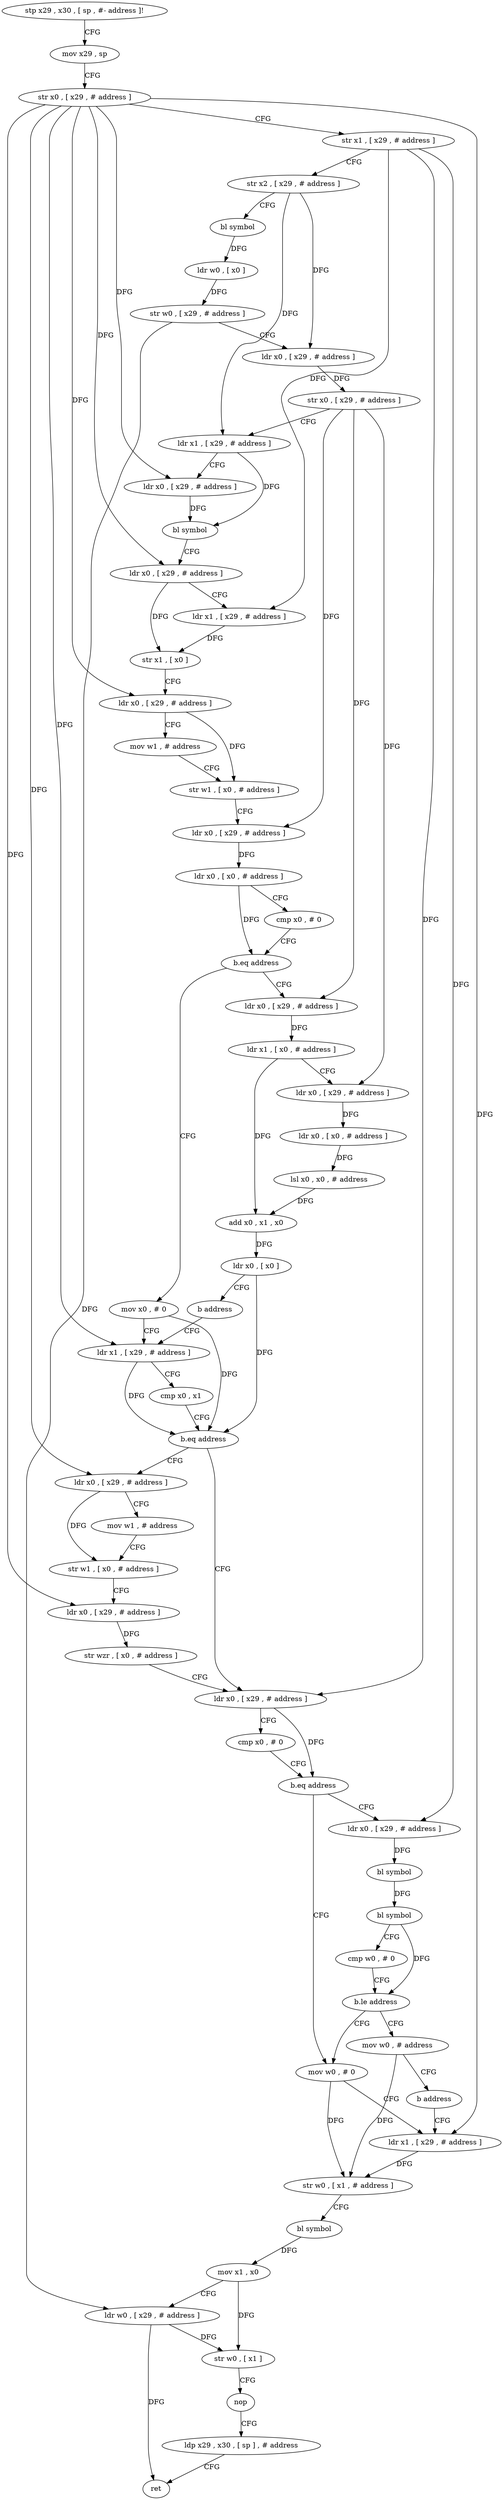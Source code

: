 digraph "func" {
"148472" [label = "stp x29 , x30 , [ sp , #- address ]!" ]
"148476" [label = "mov x29 , sp" ]
"148480" [label = "str x0 , [ x29 , # address ]" ]
"148484" [label = "str x1 , [ x29 , # address ]" ]
"148488" [label = "str x2 , [ x29 , # address ]" ]
"148492" [label = "bl symbol" ]
"148496" [label = "ldr w0 , [ x0 ]" ]
"148500" [label = "str w0 , [ x29 , # address ]" ]
"148504" [label = "ldr x0 , [ x29 , # address ]" ]
"148508" [label = "str x0 , [ x29 , # address ]" ]
"148512" [label = "ldr x1 , [ x29 , # address ]" ]
"148516" [label = "ldr x0 , [ x29 , # address ]" ]
"148520" [label = "bl symbol" ]
"148524" [label = "ldr x0 , [ x29 , # address ]" ]
"148528" [label = "ldr x1 , [ x29 , # address ]" ]
"148532" [label = "str x1 , [ x0 ]" ]
"148536" [label = "ldr x0 , [ x29 , # address ]" ]
"148540" [label = "mov w1 , # address" ]
"148544" [label = "str w1 , [ x0 , # address ]" ]
"148548" [label = "ldr x0 , [ x29 , # address ]" ]
"148552" [label = "ldr x0 , [ x0 , # address ]" ]
"148556" [label = "cmp x0 , # 0" ]
"148560" [label = "b.eq address" ]
"148596" [label = "mov x0 , # 0" ]
"148564" [label = "ldr x0 , [ x29 , # address ]" ]
"148600" [label = "ldr x1 , [ x29 , # address ]" ]
"148568" [label = "ldr x1 , [ x0 , # address ]" ]
"148572" [label = "ldr x0 , [ x29 , # address ]" ]
"148576" [label = "ldr x0 , [ x0 , # address ]" ]
"148580" [label = "lsl x0 , x0 , # address" ]
"148584" [label = "add x0 , x1 , x0" ]
"148588" [label = "ldr x0 , [ x0 ]" ]
"148592" [label = "b address" ]
"148632" [label = "ldr x0 , [ x29 , # address ]" ]
"148636" [label = "cmp x0 , # 0" ]
"148640" [label = "b.eq address" ]
"148672" [label = "mov w0 , # 0" ]
"148644" [label = "ldr x0 , [ x29 , # address ]" ]
"148612" [label = "ldr x0 , [ x29 , # address ]" ]
"148616" [label = "mov w1 , # address" ]
"148620" [label = "str w1 , [ x0 , # address ]" ]
"148624" [label = "ldr x0 , [ x29 , # address ]" ]
"148628" [label = "str wzr , [ x0 , # address ]" ]
"148604" [label = "cmp x0 , x1" ]
"148608" [label = "b.eq address" ]
"148676" [label = "ldr x1 , [ x29 , # address ]" ]
"148648" [label = "bl symbol" ]
"148652" [label = "bl symbol" ]
"148656" [label = "cmp w0 , # 0" ]
"148660" [label = "b.le address" ]
"148664" [label = "mov w0 , # address" ]
"148668" [label = "b address" ]
"148680" [label = "str w0 , [ x1 , # address ]" ]
"148684" [label = "bl symbol" ]
"148688" [label = "mov x1 , x0" ]
"148692" [label = "ldr w0 , [ x29 , # address ]" ]
"148696" [label = "str w0 , [ x1 ]" ]
"148700" [label = "nop" ]
"148704" [label = "ldp x29 , x30 , [ sp ] , # address" ]
"148708" [label = "ret" ]
"148472" -> "148476" [ label = "CFG" ]
"148476" -> "148480" [ label = "CFG" ]
"148480" -> "148484" [ label = "CFG" ]
"148480" -> "148516" [ label = "DFG" ]
"148480" -> "148524" [ label = "DFG" ]
"148480" -> "148536" [ label = "DFG" ]
"148480" -> "148600" [ label = "DFG" ]
"148480" -> "148612" [ label = "DFG" ]
"148480" -> "148624" [ label = "DFG" ]
"148480" -> "148676" [ label = "DFG" ]
"148484" -> "148488" [ label = "CFG" ]
"148484" -> "148528" [ label = "DFG" ]
"148484" -> "148632" [ label = "DFG" ]
"148484" -> "148644" [ label = "DFG" ]
"148488" -> "148492" [ label = "CFG" ]
"148488" -> "148504" [ label = "DFG" ]
"148488" -> "148512" [ label = "DFG" ]
"148492" -> "148496" [ label = "DFG" ]
"148496" -> "148500" [ label = "DFG" ]
"148500" -> "148504" [ label = "CFG" ]
"148500" -> "148692" [ label = "DFG" ]
"148504" -> "148508" [ label = "DFG" ]
"148508" -> "148512" [ label = "CFG" ]
"148508" -> "148548" [ label = "DFG" ]
"148508" -> "148564" [ label = "DFG" ]
"148508" -> "148572" [ label = "DFG" ]
"148512" -> "148516" [ label = "CFG" ]
"148512" -> "148520" [ label = "DFG" ]
"148516" -> "148520" [ label = "DFG" ]
"148520" -> "148524" [ label = "CFG" ]
"148524" -> "148528" [ label = "CFG" ]
"148524" -> "148532" [ label = "DFG" ]
"148528" -> "148532" [ label = "DFG" ]
"148532" -> "148536" [ label = "CFG" ]
"148536" -> "148540" [ label = "CFG" ]
"148536" -> "148544" [ label = "DFG" ]
"148540" -> "148544" [ label = "CFG" ]
"148544" -> "148548" [ label = "CFG" ]
"148548" -> "148552" [ label = "DFG" ]
"148552" -> "148556" [ label = "CFG" ]
"148552" -> "148560" [ label = "DFG" ]
"148556" -> "148560" [ label = "CFG" ]
"148560" -> "148596" [ label = "CFG" ]
"148560" -> "148564" [ label = "CFG" ]
"148596" -> "148600" [ label = "CFG" ]
"148596" -> "148608" [ label = "DFG" ]
"148564" -> "148568" [ label = "DFG" ]
"148600" -> "148604" [ label = "CFG" ]
"148600" -> "148608" [ label = "DFG" ]
"148568" -> "148572" [ label = "CFG" ]
"148568" -> "148584" [ label = "DFG" ]
"148572" -> "148576" [ label = "DFG" ]
"148576" -> "148580" [ label = "DFG" ]
"148580" -> "148584" [ label = "DFG" ]
"148584" -> "148588" [ label = "DFG" ]
"148588" -> "148592" [ label = "CFG" ]
"148588" -> "148608" [ label = "DFG" ]
"148592" -> "148600" [ label = "CFG" ]
"148632" -> "148636" [ label = "CFG" ]
"148632" -> "148640" [ label = "DFG" ]
"148636" -> "148640" [ label = "CFG" ]
"148640" -> "148672" [ label = "CFG" ]
"148640" -> "148644" [ label = "CFG" ]
"148672" -> "148676" [ label = "CFG" ]
"148672" -> "148680" [ label = "DFG" ]
"148644" -> "148648" [ label = "DFG" ]
"148612" -> "148616" [ label = "CFG" ]
"148612" -> "148620" [ label = "DFG" ]
"148616" -> "148620" [ label = "CFG" ]
"148620" -> "148624" [ label = "CFG" ]
"148624" -> "148628" [ label = "DFG" ]
"148628" -> "148632" [ label = "CFG" ]
"148604" -> "148608" [ label = "CFG" ]
"148608" -> "148632" [ label = "CFG" ]
"148608" -> "148612" [ label = "CFG" ]
"148676" -> "148680" [ label = "DFG" ]
"148648" -> "148652" [ label = "DFG" ]
"148652" -> "148656" [ label = "CFG" ]
"148652" -> "148660" [ label = "DFG" ]
"148656" -> "148660" [ label = "CFG" ]
"148660" -> "148672" [ label = "CFG" ]
"148660" -> "148664" [ label = "CFG" ]
"148664" -> "148668" [ label = "CFG" ]
"148664" -> "148680" [ label = "DFG" ]
"148668" -> "148676" [ label = "CFG" ]
"148680" -> "148684" [ label = "CFG" ]
"148684" -> "148688" [ label = "DFG" ]
"148688" -> "148692" [ label = "CFG" ]
"148688" -> "148696" [ label = "DFG" ]
"148692" -> "148696" [ label = "DFG" ]
"148692" -> "148708" [ label = "DFG" ]
"148696" -> "148700" [ label = "CFG" ]
"148700" -> "148704" [ label = "CFG" ]
"148704" -> "148708" [ label = "CFG" ]
}

